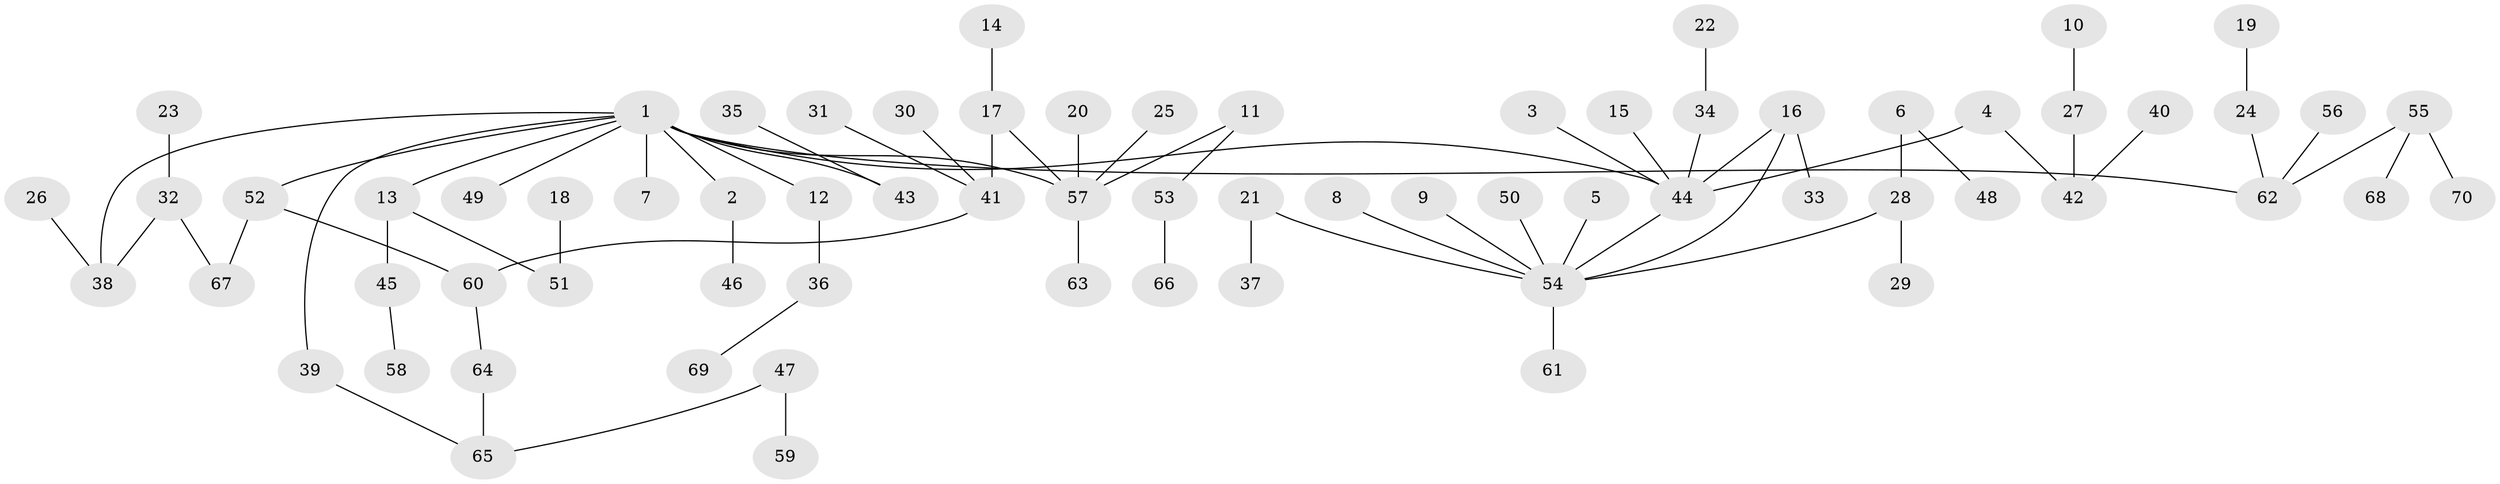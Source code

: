 // original degree distribution, {9: 0.007142857142857143, 6: 0.007142857142857143, 1: 0.45714285714285713, 5: 0.03571428571428571, 3: 0.1, 2: 0.30714285714285716, 4: 0.07857142857142857, 10: 0.007142857142857143}
// Generated by graph-tools (version 1.1) at 2025/25/03/09/25 03:25:30]
// undirected, 70 vertices, 73 edges
graph export_dot {
graph [start="1"]
  node [color=gray90,style=filled];
  1;
  2;
  3;
  4;
  5;
  6;
  7;
  8;
  9;
  10;
  11;
  12;
  13;
  14;
  15;
  16;
  17;
  18;
  19;
  20;
  21;
  22;
  23;
  24;
  25;
  26;
  27;
  28;
  29;
  30;
  31;
  32;
  33;
  34;
  35;
  36;
  37;
  38;
  39;
  40;
  41;
  42;
  43;
  44;
  45;
  46;
  47;
  48;
  49;
  50;
  51;
  52;
  53;
  54;
  55;
  56;
  57;
  58;
  59;
  60;
  61;
  62;
  63;
  64;
  65;
  66;
  67;
  68;
  69;
  70;
  1 -- 2 [weight=1.0];
  1 -- 7 [weight=1.0];
  1 -- 12 [weight=1.0];
  1 -- 13 [weight=1.0];
  1 -- 38 [weight=1.0];
  1 -- 39 [weight=1.0];
  1 -- 43 [weight=1.0];
  1 -- 44 [weight=1.0];
  1 -- 49 [weight=1.0];
  1 -- 52 [weight=1.0];
  1 -- 57 [weight=1.0];
  1 -- 62 [weight=1.0];
  2 -- 46 [weight=1.0];
  3 -- 44 [weight=1.0];
  4 -- 42 [weight=1.0];
  4 -- 44 [weight=1.0];
  5 -- 54 [weight=1.0];
  6 -- 28 [weight=1.0];
  6 -- 48 [weight=1.0];
  8 -- 54 [weight=1.0];
  9 -- 54 [weight=1.0];
  10 -- 27 [weight=1.0];
  11 -- 53 [weight=1.0];
  11 -- 57 [weight=1.0];
  12 -- 36 [weight=1.0];
  13 -- 45 [weight=1.0];
  13 -- 51 [weight=1.0];
  14 -- 17 [weight=1.0];
  15 -- 44 [weight=1.0];
  16 -- 33 [weight=1.0];
  16 -- 44 [weight=1.0];
  16 -- 54 [weight=1.0];
  17 -- 41 [weight=1.0];
  17 -- 57 [weight=1.0];
  18 -- 51 [weight=1.0];
  19 -- 24 [weight=1.0];
  20 -- 57 [weight=1.0];
  21 -- 37 [weight=1.0];
  21 -- 54 [weight=1.0];
  22 -- 34 [weight=1.0];
  23 -- 32 [weight=1.0];
  24 -- 62 [weight=1.0];
  25 -- 57 [weight=1.0];
  26 -- 38 [weight=1.0];
  27 -- 42 [weight=1.0];
  28 -- 29 [weight=1.0];
  28 -- 54 [weight=1.0];
  30 -- 41 [weight=1.0];
  31 -- 41 [weight=1.0];
  32 -- 38 [weight=1.0];
  32 -- 67 [weight=1.0];
  34 -- 44 [weight=1.0];
  35 -- 43 [weight=1.0];
  36 -- 69 [weight=1.0];
  39 -- 65 [weight=1.0];
  40 -- 42 [weight=1.0];
  41 -- 60 [weight=1.0];
  44 -- 54 [weight=1.0];
  45 -- 58 [weight=1.0];
  47 -- 59 [weight=1.0];
  47 -- 65 [weight=1.0];
  50 -- 54 [weight=1.0];
  52 -- 60 [weight=1.0];
  52 -- 67 [weight=1.0];
  53 -- 66 [weight=1.0];
  54 -- 61 [weight=1.0];
  55 -- 62 [weight=1.0];
  55 -- 68 [weight=1.0];
  55 -- 70 [weight=1.0];
  56 -- 62 [weight=1.0];
  57 -- 63 [weight=1.0];
  60 -- 64 [weight=1.0];
  64 -- 65 [weight=1.0];
}
